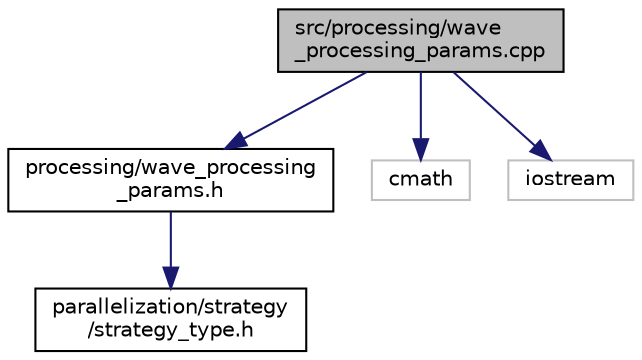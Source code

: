 digraph "src/processing/wave_processing_params.cpp"
{
  edge [fontname="Helvetica",fontsize="10",labelfontname="Helvetica",labelfontsize="10"];
  node [fontname="Helvetica",fontsize="10",shape=record];
  Node1 [label="src/processing/wave\l_processing_params.cpp",height=0.2,width=0.4,color="black", fillcolor="grey75", style="filled", fontcolor="black"];
  Node1 -> Node2 [color="midnightblue",fontsize="10",style="solid",fontname="Helvetica"];
  Node2 [label="processing/wave_processing\l_params.h",height=0.2,width=0.4,color="black", fillcolor="white", style="filled",URL="$d2/d91/wave__processing__params_8h.html"];
  Node2 -> Node3 [color="midnightblue",fontsize="10",style="solid",fontname="Helvetica"];
  Node3 [label="parallelization/strategy\l/strategy_type.h",height=0.2,width=0.4,color="black", fillcolor="white", style="filled",URL="$dd/d28/strategy__type_8h.html"];
  Node1 -> Node4 [color="midnightblue",fontsize="10",style="solid",fontname="Helvetica"];
  Node4 [label="cmath",height=0.2,width=0.4,color="grey75", fillcolor="white", style="filled"];
  Node1 -> Node5 [color="midnightblue",fontsize="10",style="solid",fontname="Helvetica"];
  Node5 [label="iostream",height=0.2,width=0.4,color="grey75", fillcolor="white", style="filled"];
}
